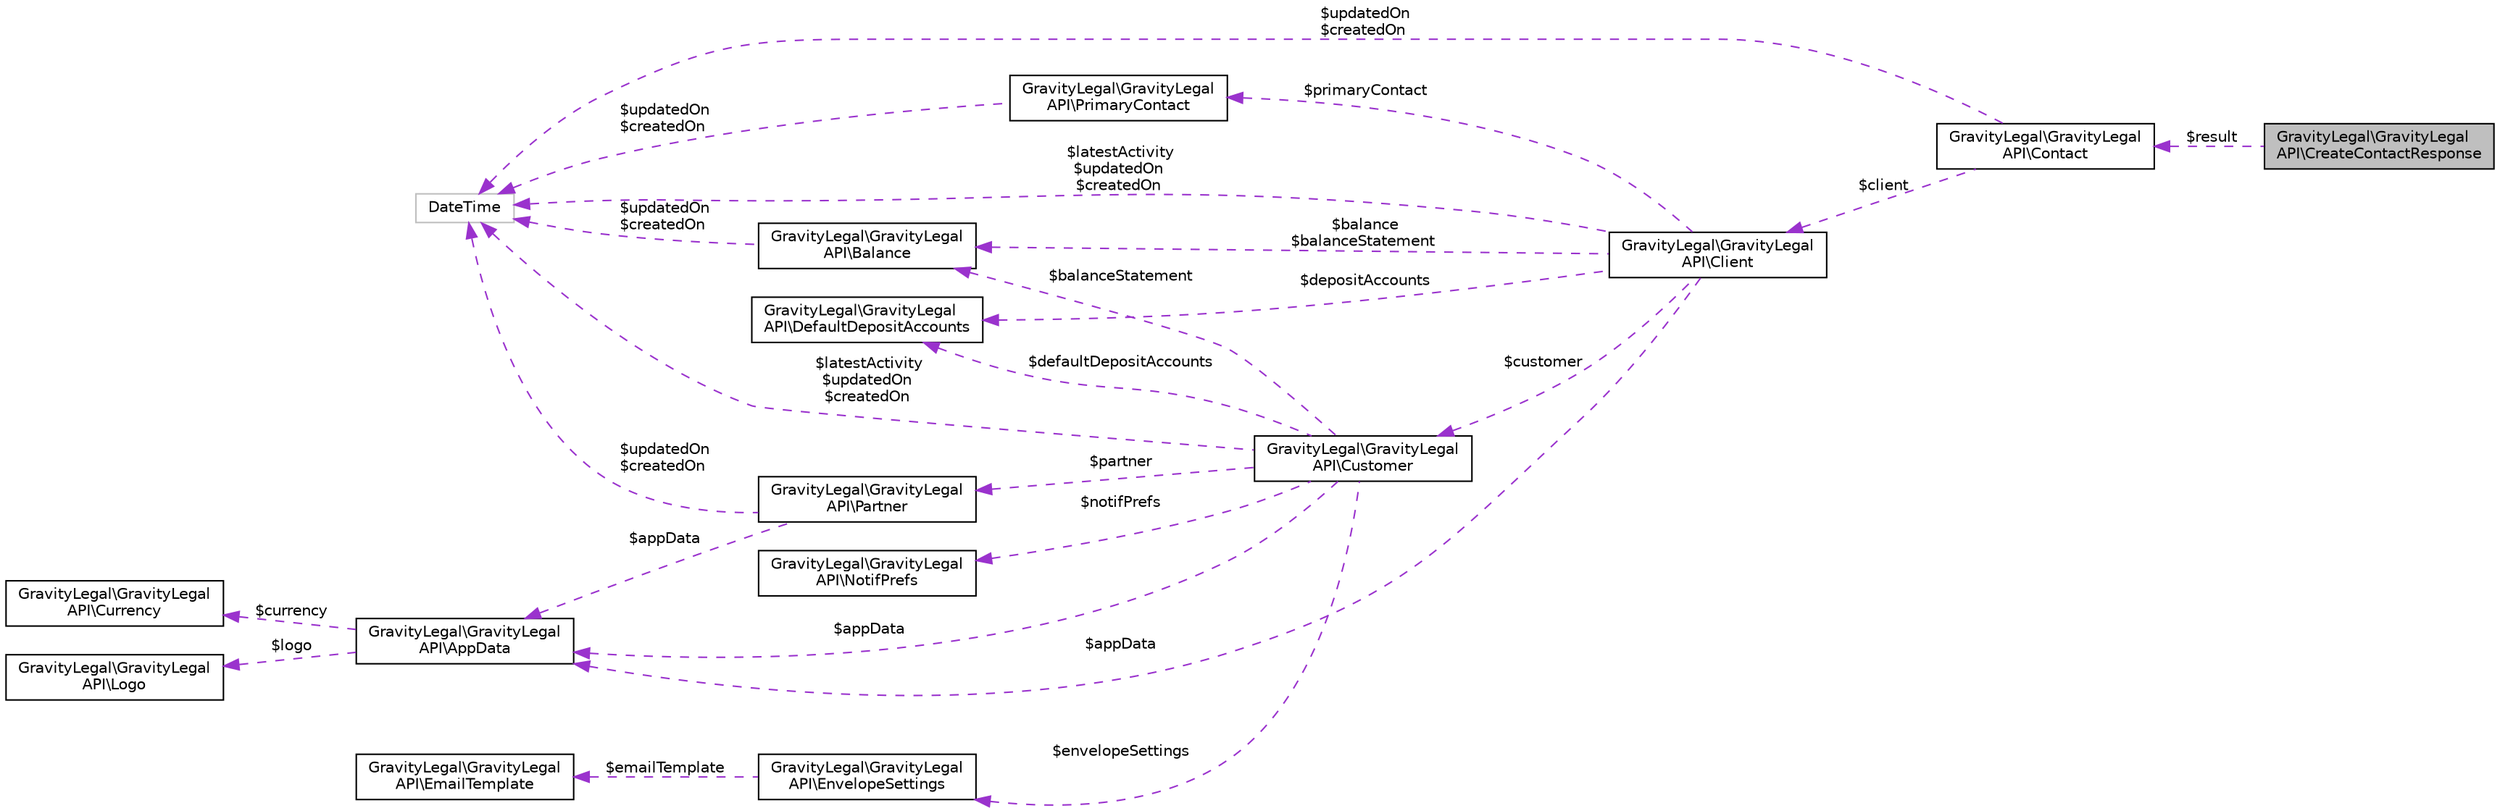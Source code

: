 digraph "GravityLegal\GravityLegalAPI\CreateContactResponse"
{
 // LATEX_PDF_SIZE
  edge [fontname="Helvetica",fontsize="10",labelfontname="Helvetica",labelfontsize="10"];
  node [fontname="Helvetica",fontsize="10",shape=record];
  rankdir="LR";
  Node1 [label="GravityLegal\\GravityLegal\lAPI\\CreateContactResponse",height=0.2,width=0.4,color="black", fillcolor="grey75", style="filled", fontcolor="black",tooltip=" "];
  Node2 -> Node1 [dir="back",color="darkorchid3",fontsize="10",style="dashed",label=" $result" ,fontname="Helvetica"];
  Node2 [label="GravityLegal\\GravityLegal\lAPI\\Contact",height=0.2,width=0.4,color="black", fillcolor="white", style="filled",URL="$classGravityLegal_1_1GravityLegalAPI_1_1Contact.html",tooltip=" "];
  Node3 -> Node2 [dir="back",color="darkorchid3",fontsize="10",style="dashed",label=" $updatedOn\n$createdOn" ,fontname="Helvetica"];
  Node3 [label="DateTime",height=0.2,width=0.4,color="grey75", fillcolor="white", style="filled",tooltip=" "];
  Node4 -> Node2 [dir="back",color="darkorchid3",fontsize="10",style="dashed",label=" $client" ,fontname="Helvetica"];
  Node4 [label="GravityLegal\\GravityLegal\lAPI\\Client",height=0.2,width=0.4,color="black", fillcolor="white", style="filled",URL="$classGravityLegal_1_1GravityLegalAPI_1_1Client.html",tooltip=" "];
  Node5 -> Node4 [dir="back",color="darkorchid3",fontsize="10",style="dashed",label=" $primaryContact" ,fontname="Helvetica"];
  Node5 [label="GravityLegal\\GravityLegal\lAPI\\PrimaryContact",height=0.2,width=0.4,color="black", fillcolor="white", style="filled",URL="$classGravityLegal_1_1GravityLegalAPI_1_1PrimaryContact.html",tooltip=" "];
  Node3 -> Node5 [dir="back",color="darkorchid3",fontsize="10",style="dashed",label=" $updatedOn\n$createdOn" ,fontname="Helvetica"];
  Node6 -> Node4 [dir="back",color="darkorchid3",fontsize="10",style="dashed",label=" $depositAccounts" ,fontname="Helvetica"];
  Node6 [label="GravityLegal\\GravityLegal\lAPI\\DefaultDepositAccounts",height=0.2,width=0.4,color="black", fillcolor="white", style="filled",URL="$classGravityLegal_1_1GravityLegalAPI_1_1DefaultDepositAccounts.html",tooltip=" "];
  Node3 -> Node4 [dir="back",color="darkorchid3",fontsize="10",style="dashed",label=" $latestActivity\n$updatedOn\n$createdOn" ,fontname="Helvetica"];
  Node7 -> Node4 [dir="back",color="darkorchid3",fontsize="10",style="dashed",label=" $balance\n$balanceStatement" ,fontname="Helvetica"];
  Node7 [label="GravityLegal\\GravityLegal\lAPI\\Balance",height=0.2,width=0.4,color="black", fillcolor="white", style="filled",URL="$classGravityLegal_1_1GravityLegalAPI_1_1Balance.html",tooltip=" "];
  Node3 -> Node7 [dir="back",color="darkorchid3",fontsize="10",style="dashed",label=" $updatedOn\n$createdOn" ,fontname="Helvetica"];
  Node8 -> Node4 [dir="back",color="darkorchid3",fontsize="10",style="dashed",label=" $appData" ,fontname="Helvetica"];
  Node8 [label="GravityLegal\\GravityLegal\lAPI\\AppData",height=0.2,width=0.4,color="black", fillcolor="white", style="filled",URL="$classGravityLegal_1_1GravityLegalAPI_1_1AppData.html",tooltip=" "];
  Node9 -> Node8 [dir="back",color="darkorchid3",fontsize="10",style="dashed",label=" $currency" ,fontname="Helvetica"];
  Node9 [label="GravityLegal\\GravityLegal\lAPI\\Currency",height=0.2,width=0.4,color="black", fillcolor="white", style="filled",URL="$classGravityLegal_1_1GravityLegalAPI_1_1Currency.html",tooltip=" "];
  Node10 -> Node8 [dir="back",color="darkorchid3",fontsize="10",style="dashed",label=" $logo" ,fontname="Helvetica"];
  Node10 [label="GravityLegal\\GravityLegal\lAPI\\Logo",height=0.2,width=0.4,color="black", fillcolor="white", style="filled",URL="$classGravityLegal_1_1GravityLegalAPI_1_1Logo.html",tooltip=" "];
  Node11 -> Node4 [dir="back",color="darkorchid3",fontsize="10",style="dashed",label=" $customer" ,fontname="Helvetica"];
  Node11 [label="GravityLegal\\GravityLegal\lAPI\\Customer",height=0.2,width=0.4,color="black", fillcolor="white", style="filled",URL="$classGravityLegal_1_1GravityLegalAPI_1_1Customer.html",tooltip=" "];
  Node6 -> Node11 [dir="back",color="darkorchid3",fontsize="10",style="dashed",label=" $defaultDepositAccounts" ,fontname="Helvetica"];
  Node12 -> Node11 [dir="back",color="darkorchid3",fontsize="10",style="dashed",label=" $notifPrefs" ,fontname="Helvetica"];
  Node12 [label="GravityLegal\\GravityLegal\lAPI\\NotifPrefs",height=0.2,width=0.4,color="black", fillcolor="white", style="filled",URL="$classGravityLegal_1_1GravityLegalAPI_1_1NotifPrefs.html",tooltip=" "];
  Node3 -> Node11 [dir="back",color="darkorchid3",fontsize="10",style="dashed",label=" $latestActivity\n$updatedOn\n$createdOn" ,fontname="Helvetica"];
  Node13 -> Node11 [dir="back",color="darkorchid3",fontsize="10",style="dashed",label=" $envelopeSettings" ,fontname="Helvetica"];
  Node13 [label="GravityLegal\\GravityLegal\lAPI\\EnvelopeSettings",height=0.2,width=0.4,color="black", fillcolor="white", style="filled",URL="$classGravityLegal_1_1GravityLegalAPI_1_1EnvelopeSettings.html",tooltip=" "];
  Node14 -> Node13 [dir="back",color="darkorchid3",fontsize="10",style="dashed",label=" $emailTemplate" ,fontname="Helvetica"];
  Node14 [label="GravityLegal\\GravityLegal\lAPI\\EmailTemplate",height=0.2,width=0.4,color="black", fillcolor="white", style="filled",URL="$classGravityLegal_1_1GravityLegalAPI_1_1EmailTemplate.html",tooltip=" "];
  Node7 -> Node11 [dir="back",color="darkorchid3",fontsize="10",style="dashed",label=" $balanceStatement" ,fontname="Helvetica"];
  Node8 -> Node11 [dir="back",color="darkorchid3",fontsize="10",style="dashed",label=" $appData" ,fontname="Helvetica"];
  Node15 -> Node11 [dir="back",color="darkorchid3",fontsize="10",style="dashed",label=" $partner" ,fontname="Helvetica"];
  Node15 [label="GravityLegal\\GravityLegal\lAPI\\Partner",height=0.2,width=0.4,color="black", fillcolor="white", style="filled",URL="$classGravityLegal_1_1GravityLegalAPI_1_1Partner.html",tooltip=" "];
  Node3 -> Node15 [dir="back",color="darkorchid3",fontsize="10",style="dashed",label=" $updatedOn\n$createdOn" ,fontname="Helvetica"];
  Node8 -> Node15 [dir="back",color="darkorchid3",fontsize="10",style="dashed",label=" $appData" ,fontname="Helvetica"];
}
